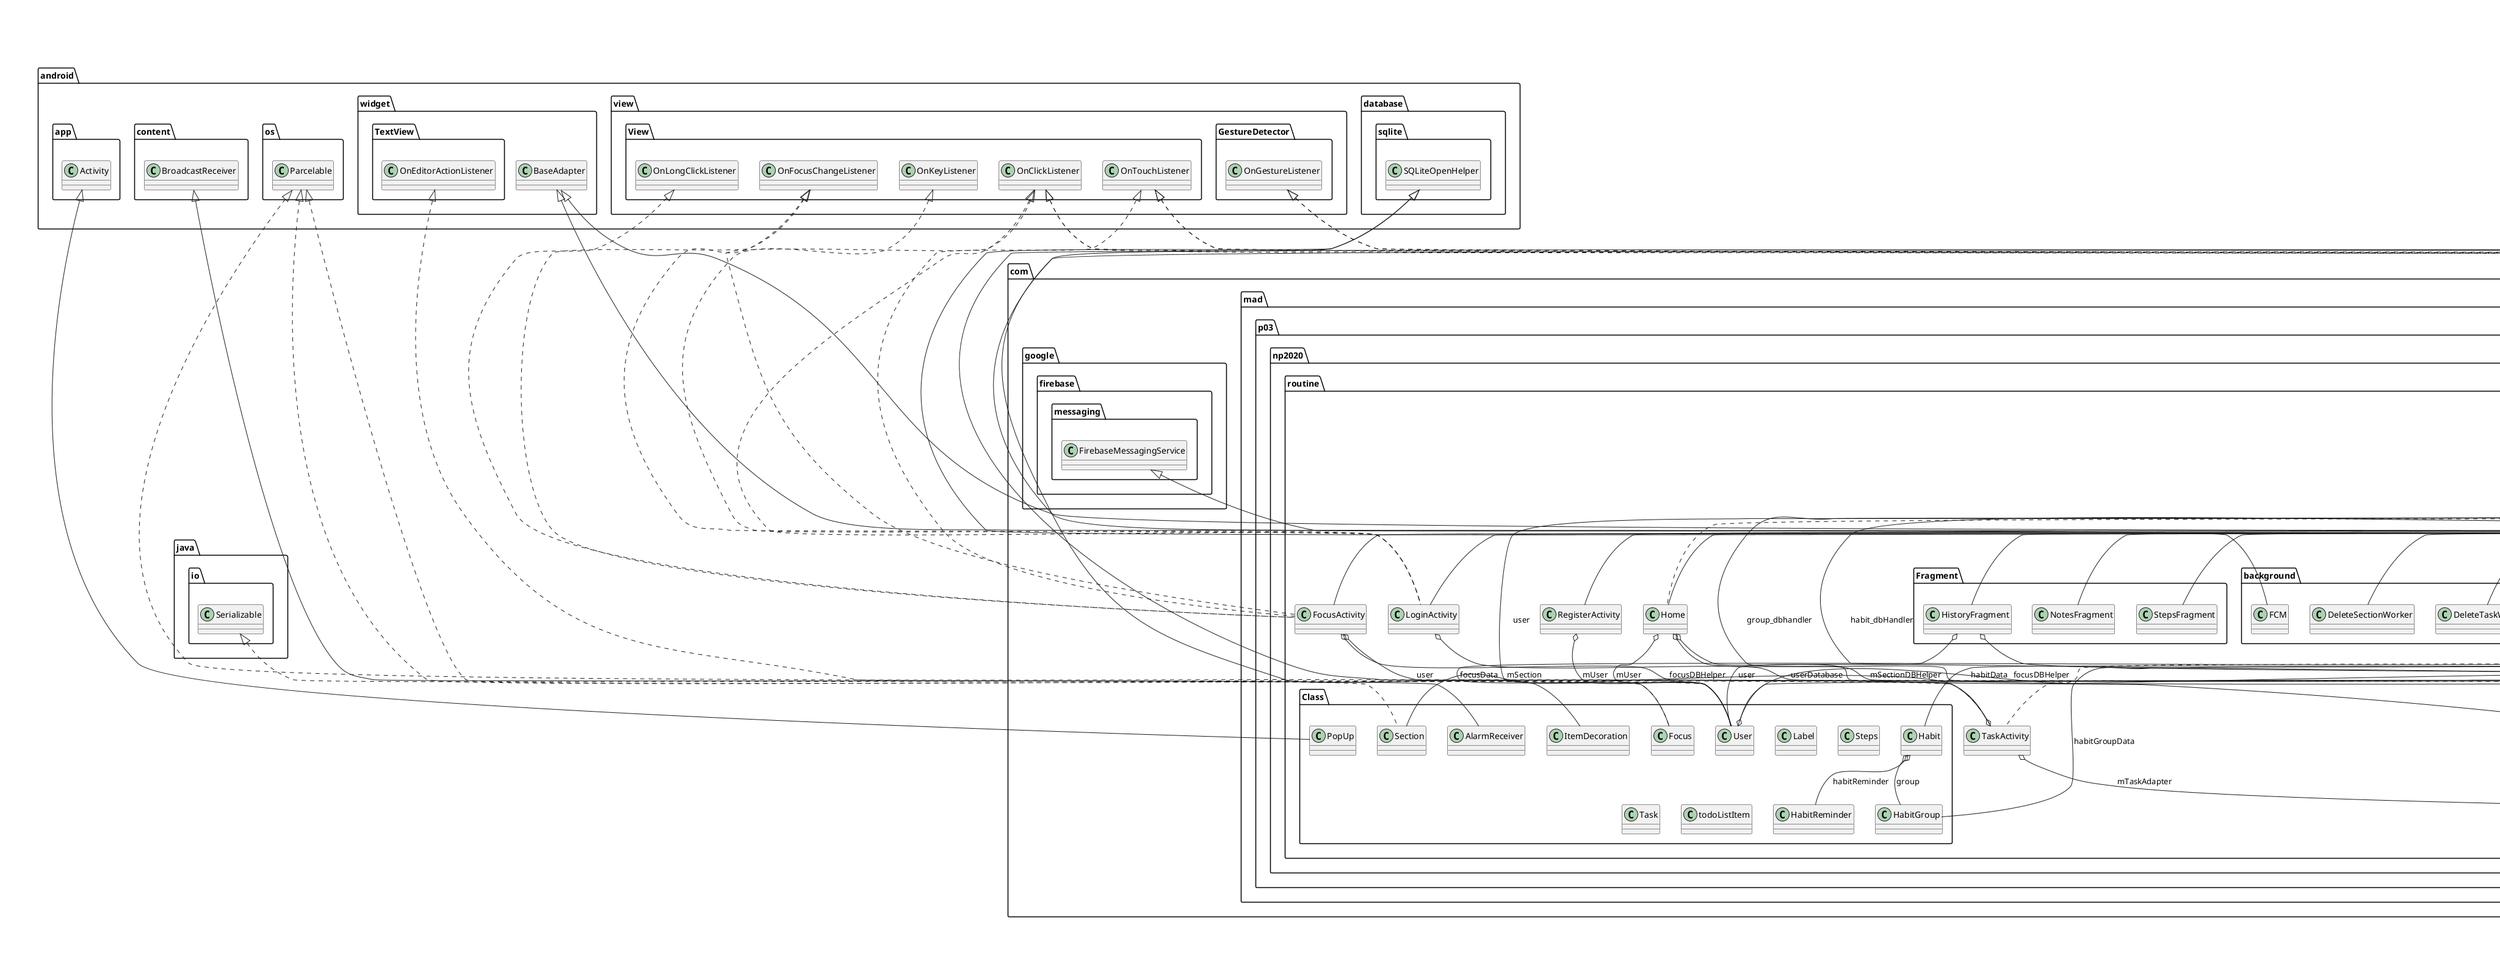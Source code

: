 @startuml

title __APP's Class Diagram__\n

  namespace com.mad.p03.np2020.routine {
    namespace Adapter {
      class com.mad.p03.np2020.routine.Adapter.FocusAdapter {
      }
    }
  }
  

  namespace com.mad.p03.np2020.routine {
    namespace Adapter {
      class com.mad.p03.np2020.routine.Adapter.HabitAdapter {
      }
    }
  }
  

  namespace com.mad.p03.np2020.routine {
    namespace Adapter {
      class com.mad.p03.np2020.routine.Adapter.HabitGroupAdapter {
      }
    }
  }
  

  namespace com.mad.p03.np2020.routine {
    namespace Adapter {
      interface com.mad.p03.np2020.routine.Adapter.HomeItemTouchHelperAdapter {
      }
    }
  }
  

  namespace com.mad.p03.np2020.routine {
    namespace Adapter {
      class com.mad.p03.np2020.routine.Adapter.HomePageAdapter {
      }
    }
  }
  

  namespace com.mad.p03.np2020.routine {
    namespace Adapter {
      class com.mad.p03.np2020.routine.Adapter.MyHomeItemTouchHelper {
      }
    }
  }
  

  namespace com.mad.p03.np2020.routine {
    namespace Adapter {
      class com.mad.p03.np2020.routine.Adapter.MySpinnerColorAdapter {
      }
    }
  }
  

  namespace com.mad.p03.np2020.routine {
    namespace Adapter {
      class com.mad.p03.np2020.routine.Adapter.MySpinnerIconsAdapter {
      }
    }
  }
  

  namespace com.mad.p03.np2020.routine {
    namespace Adapter {
      class com.mad.p03.np2020.routine.Adapter.MyTaskTouchHelper {
      }
    }
  }
  

  namespace com.mad.p03.np2020.routine {
    namespace Adapter {
      interface com.mad.p03.np2020.routine.Adapter.OnItemClickListener {
      }
    }
  }
  

  namespace com.mad.p03.np2020.routine {
    namespace Adapter {
      interface com.mad.p03.np2020.routine.Adapter.OnSectionListener {
      }
    }
  }
  

  namespace com.mad.p03.np2020.routine {
    namespace Adapter {
      class com.mad.p03.np2020.routine.Adapter.TaskAdapter {
      }
    }
  }
  

  namespace com.mad.p03.np2020.routine {
    namespace Adapter {
      interface com.mad.p03.np2020.routine.Adapter.TaskTouchHelperAdapter {
      }
    }
  }
  

  namespace com.mad.p03.np2020.routine {
    class com.mad.p03.np2020.routine.BlankViewModel {
    }
  }
  

  namespace com.mad.p03.np2020.routine {
    class com.mad.p03.np2020.routine.BuildConfig {
    }
  }
  

  namespace com.mad.p03.np2020.routine {
    class com.mad.p03.np2020.routine.CardActivity {
    }
  }
  

  namespace com.mad.p03.np2020.routine {
    namespace Class {
      class com.mad.p03.np2020.routine.Class.AlarmReceiver {
      }
    }
  }
  

  namespace com.mad.p03.np2020.routine {
    namespace Class {
      class com.mad.p03.np2020.routine.Adapter.CardAdapter {
      }
    }
  }
  

  namespace com.mad.p03.np2020.routine {
    namespace Class {
      class com.mad.p03.np2020.routine.ViewHolder.CardViewHolder {
      }
    }
  }
  

  namespace com.mad.p03.np2020.routine {
    namespace Class {
      class com.mad.p03.np2020.routine.Class.Focus {
      }
    }
  }
  

  namespace com.mad.p03.np2020.routine {
    namespace Class {
      class com.mad.p03.np2020.routine.Class.Habit {
      }
    }
  }
  

  namespace com.mad.p03.np2020.routine {
    namespace Class {
      class com.mad.p03.np2020.routine.Class.HabitGroup {
      }
    }
  }
  

  namespace com.mad.p03.np2020.routine {
    namespace Class {
      class com.mad.p03.np2020.routine.Class.HabitReminder {
      }
    }
  }
  

  namespace com.mad.p03.np2020.routine {
    namespace Class {
      class com.mad.p03.np2020.routine.Class.ItemDecoration {
      }
    }
  }
  

  namespace com.mad.p03.np2020.routine {
    namespace Class {
      class com.mad.p03.np2020.routine.Class.Label {
      }
    }
  }
  

  namespace com.mad.p03.np2020.routine {
    namespace Class {
      class com.mad.p03.np2020.routine.Class.PopUp {
      }
    }
  }
  

  namespace com.mad.p03.np2020.routine {
    namespace Class {
      class com.mad.p03.np2020.routine.Class.Section {
      }
    }
  }
  

  namespace com.mad.p03.np2020.routine {
    namespace Class {
      class com.mad.p03.np2020.routine.Class.Steps {
      }
    }
  }
  

  namespace com.mad.p03.np2020.routine {
    namespace Class {
      class com.mad.p03.np2020.routine.Class.Task {
      }
    }
  }
  

  namespace com.mad.p03.np2020.routine {
    namespace Class {
      class com.mad.p03.np2020.routine.Class.User {
      }
    }
  }
  

  namespace com.mad.p03.np2020.routine {
    namespace Class {
      class com.mad.p03.np2020.routine.Class.todoListItem {
      }
    }
  }
  

  namespace com.mad.p03.np2020.routine {
    class com.mad.p03.np2020.routine.DividerItemDecoration {
    }
  }
  

  namespace com.mad.p03.np2020.routine {
    class com.mad.p03.np2020.routine.FocusActivity {
    }
  }
  

  namespace com.mad.p03.np2020.routine {
    class com.mad.p03.np2020.routine.HabitActivity {
    }
  }
  

  namespace com.mad.p03.np2020.routine {
    class com.mad.p03.np2020.routine.Fragment.HistoryFragment {
    }
  }
  

  namespace com.mad.p03.np2020.routine {
    class com.mad.p03.np2020.routine.Home {
    }
  }
  

  namespace com.mad.p03.np2020.routine {
    class com.mad.p03.np2020.routine.LoginActivity {
    }
  }
  

  namespace com.mad.p03.np2020.routine {
    class com.mad.p03.np2020.routine.MainActivity {
    }
  }
  

  namespace com.mad.p03.np2020.routine {
    class com.mad.p03.np2020.routine.Fragment.NotesFragment {
    }
  }
  

  namespace com.mad.p03.np2020.routine {
    class com.mad.p03.np2020.routine.RegisterActivity {
    }
  }
  

  namespace com.mad.p03.np2020.routine {
    class com.mad.p03.np2020.routine.Settings {
    }
  }
  

  namespace com.mad.p03.np2020.routine {
    class com.mad.p03.np2020.routine.Fragment.StepsFragment {
    }
  }
  

  namespace com.mad.p03.np2020.routine {
    class com.mad.p03.np2020.routine.TaskActivity {
    }
  }
  

  namespace com.mad.p03.np2020.routine {
    namespace ViewHolder {
      class com.mad.p03.np2020.routine.ViewHolder.FocusViewHolder {
      }
    }
  }
  

  namespace com.mad.p03.np2020.routine {
    namespace ViewHolder {
      class com.mad.p03.np2020.routine.ViewHolder.HabitGroupHolder {
      }
    }
  }
  

  namespace com.mad.p03.np2020.routine {
    namespace ViewHolder {
      class com.mad.p03.np2020.routine.ViewHolder.HabitHolder {
      }
    }
  }
  

  namespace com.mad.p03.np2020.routine {
    namespace ViewHolder {
      class com.mad.p03.np2020.routine.ViewHolder.MyHomeViewHolder {
      }
    }
  }
  

  namespace com.mad.p03.np2020.routine {
    namespace ViewHolder {
      class com.mad.p03.np2020.routine.ViewHolder.TaskViewHolder {
      }
    }
  }
  

  namespace com.mad.p03.np2020.routine {
    namespace background {
      class com.mad.p03.np2020.routine.background.DeleteSectionWorker {
      }
    }
  }
  

  namespace com.mad.p03.np2020.routine {
    namespace background {
      class com.mad.p03.np2020.routine.background.DeleteTaskWorker {
      }
    }
  }
  

  namespace com.mad.p03.np2020.routine {
    namespace background {
      class com.mad.p03.np2020.routine.background.FCM {
      }
    }
  }
  

  namespace com.mad.p03.np2020.routine {
    namespace background {
      class com.mad.p03.np2020.routine.background.FocusWorker {
      }
    }
  }
  

  namespace com.mad.p03.np2020.routine {
    namespace background {
      class com.mad.p03.np2020.routine.background.HabitGroupWorker {
      }
    }
  }
  

  namespace com.mad.p03.np2020.routine {
    namespace background {
      class com.mad.p03.np2020.routine.background.HabitWorker {
      }
    }
  }
  

  namespace com.mad.p03.np2020.routine {
    namespace background {
      class com.mad.p03.np2020.routine.background.UploadDataWorker {
      }
    }
  }
  

  namespace com.mad.p03.np2020.routine {
    namespace background {
      class com.mad.p03.np2020.routine.background.UploadSectionWorker {
      }
    }
  }
  

  namespace com.mad.p03.np2020.routine {
    namespace background {
      class com.mad.p03.np2020.routine.background.UploadTaskWorker {
      }
    }
  }
  

  namespace com.mad.p03.np2020.routine {
    namespace database {
      class com.mad.p03.np2020.routine.database.CardDBHelper {
      }
    }
  }
  

  namespace com.mad.p03.np2020.routine {
    namespace database {
      class com.mad.p03.np2020.routine.database.DBHelper {
      }
    }
  }
  

  namespace com.mad.p03.np2020.routine {
    namespace database {
      class com.mad.p03.np2020.routine.database.FocusDBHelper {
      }
    }
  }
  

  namespace com.mad.p03.np2020.routine {
    namespace database {
      class com.mad.p03.np2020.routine.database.HabitDBHelper {
      }
    }
  }
  

  namespace com.mad.p03.np2020.routine {
    namespace database {
      class com.mad.p03.np2020.routine.database.HabitGroupDBHelper {
      }
    }
  }
  

  namespace com.mad.p03.np2020.routine {
    namespace database {
      interface com.mad.p03.np2020.routine.database.MyDatabaseListener {
      }
    }
  }
  

  namespace com.mad.p03.np2020.routine {
    namespace database {
      class com.mad.p03.np2020.routine.database.SectionDBHelper {
      }
    }
  }
  

  namespace com.mad.p03.np2020.routine {
    namespace database {
      class com.mad.p03.np2020.routine.database.TaskDBHelper {
      }
    }
  }
  

  namespace com.mad.p03.np2020.routine {
    namespace database {
      class com.mad.p03.np2020.routine.database.UserDBHelper {
      }
    }
  }
  

  com.mad.p03.np2020.routine.Adapter.FocusAdapter -up-|> androidx.recyclerview.widget.RecyclerView.Adapter
  com.mad.p03.np2020.routine.Adapter.FocusAdapter o-- com.mad.p03.np2020.routine.database.FocusDBHelper : focusDBHelper
  com.mad.p03.np2020.routine.Adapter.FocusAdapter o-- com.mad.p03.np2020.routine.Class.User : user
  com.mad.p03.np2020.routine.Adapter.HabitAdapter -up-|> androidx.recyclerview.widget.RecyclerView.Adapter
  com.mad.p03.np2020.routine.Adapter.HabitAdapter o-- com.mad.p03.np2020.routine.Class.Habit.HabitList : _habitList
  com.mad.p03.np2020.routine.Adapter.HabitAdapter o-- com.mad.p03.np2020.routine.database.HabitDBHelper : dbHandler
  com.mad.p03.np2020.routine.Adapter.HabitAdapter o-- com.mad.p03.np2020.routine.Adapter.OnItemClickListener : mListener
  com.mad.p03.np2020.routine.Adapter.HabitGroupAdapter -up-|> androidx.recyclerview.widget.RecyclerView.Adapter
  com.mad.p03.np2020.routine.Adapter.HabitGroupAdapter o-- com.mad.p03.np2020.routine.Adapter.OnItemClickListener : mListener
  com.mad.p03.np2020.routine.Adapter.HomePageAdapter .up.|> com.mad.p03.np2020.routine.Adapter.HomeItemTouchHelperAdapter
  com.mad.p03.np2020.routine.Adapter.HomePageAdapter .up.|> com.mad.p03.np2020.routine.Adapter.OnSectionListener
  com.mad.p03.np2020.routine.Adapter.HomePageAdapter -up-|> androidx.recyclerview.widget.RecyclerView.Adapter
  com.mad.p03.np2020.routine.Adapter.MyHomeItemTouchHelper -up-|> androidx.recyclerview.widget.ItemTouchHelper.Callback
  com.mad.p03.np2020.routine.Adapter.MyHomeItemTouchHelper o-- com.mad.p03.np2020.routine.Adapter.HomeItemTouchHelperAdapter : mAdapter
  com.mad.p03.np2020.routine.Adapter.MySpinnerColorAdapter -up-|> android.widget.BaseAdapter
  com.mad.p03.np2020.routine.Adapter.MySpinnerIconsAdapter -up-|> android.widget.BaseAdapter
  com.mad.p03.np2020.routine.Adapter.MyTaskTouchHelper -up-|> androidx.recyclerview.widget.ItemTouchHelper.Callback
  com.mad.p03.np2020.routine.Adapter.MyTaskTouchHelper o-- com.mad.p03.np2020.routine.Adapter.TaskTouchHelperAdapter : mTaskTouchHelperAdapter
  com.mad.p03.np2020.routine.Adapter.TaskAdapter .up.|> com.mad.p03.np2020.routine.Adapter.TaskTouchHelperAdapter
  com.mad.p03.np2020.routine.Adapter.TaskAdapter -up-|> androidx.recyclerview.widget.RecyclerView.Adapter
  com.mad.p03.np2020.routine.BlankViewModel -up-|> androidx.lifecycle.ViewModel
  com.mad.p03.np2020.routine.CardActivity -up-|> androidx.appcompat.app.AppCompatActivity
  com.mad.p03.np2020.routine.Class.AlarmReceiver -up-|> android.content.BroadcastReceiver
  com.mad.p03.np2020.routine.Adapter.CardAdapter -up-|> androidx.recyclerview.widget.RecyclerView.Adapter
  com.mad.p03.np2020.routine.ViewHolder.CardViewHolder -up-|> androidx.recyclerview.widget.RecyclerView.ViewHolder
  com.mad.p03.np2020.routine.Class.Focus .up.|> android.os.Parcelable
  com.mad.p03.np2020.routine.Class.Habit o-- com.mad.p03.np2020.routine.Class.HabitGroup : group
  com.mad.p03.np2020.routine.Class.Habit o-- com.mad.p03.np2020.routine.Class.HabitReminder : habitReminder
  com.mad.p03.np2020.routine.Class.ItemDecoration -up-|> androidx.recyclerview.widget.RecyclerView.ItemDecoration
  com.mad.p03.np2020.routine.Class.PopUp -up-|> android.app.Activity
  com.mad.p03.np2020.routine.Class.Section .up.|> java.io.Serializable
  com.mad.p03.np2020.routine.Class.User .up.|> android.os.Parcelable
  com.mad.p03.np2020.routine.Class.User o-- com.mad.p03.np2020.routine.database.FocusDBHelper : focusDBHelper
  com.mad.p03.np2020.routine.DividerItemDecoration -up-|> androidx.recyclerview.widget.RecyclerView.ItemDecoration
  com.mad.p03.np2020.routine.FocusActivity .up.|> android.view.View.OnClickListener
  com.mad.p03.np2020.routine.FocusActivity .up.|> android.view.View.OnFocusChangeListener
  com.mad.p03.np2020.routine.FocusActivity .up.|> android.view.View.OnLongClickListener
  com.mad.p03.np2020.routine.FocusActivity .up.|> android.view.View.OnTouchListener
  com.mad.p03.np2020.routine.FocusActivity .up.|> com.mad.p03.np2020.routine.Fragment.HistoryFragment.OnFragmentInteractionListener
  com.mad.p03.np2020.routine.FocusActivity -up-|> androidx.appcompat.app.AppCompatActivity
  com.mad.p03.np2020.routine.FocusActivity o-- com.mad.p03.np2020.routine.database.FocusDBHelper : focusDBHelper
  com.mad.p03.np2020.routine.FocusActivity o-- com.mad.p03.np2020.routine.Class.User : user
  com.mad.p03.np2020.routine.HabitActivity .up.|> android.view.View.OnClickListener
  com.mad.p03.np2020.routine.HabitActivity .up.|> com.mad.p03.np2020.routine.Adapter.OnItemClickListener
  com.mad.p03.np2020.routine.HabitActivity -up-|> androidx.appcompat.app.AppCompatActivity
  com.mad.p03.np2020.routine.HabitActivity o-- com.mad.p03.np2020.routine.Adapter.HabitGroupAdapter : groupAdapter
  com.mad.p03.np2020.routine.HabitActivity o-- com.mad.p03.np2020.routine.database.HabitGroupDBHelper : group_dbhandler
  com.mad.p03.np2020.routine.HabitActivity o-- com.mad.p03.np2020.routine.Adapter.HabitAdapter : habitAdapter
  com.mad.p03.np2020.routine.HabitActivity o-- com.mad.p03.np2020.routine.database.HabitDBHelper : habit_dbHandler
  com.mad.p03.np2020.routine.HabitActivity o-- com.mad.p03.np2020.routine.Class.User : user
  com.mad.p03.np2020.routine.Fragment.HistoryFragment -up-|> androidx.fragment.app.Fragment
  com.mad.p03.np2020.routine.Fragment.HistoryFragment o-- com.mad.p03.np2020.routine.database.FocusDBHelper : focusDBHelper
  com.mad.p03.np2020.routine.Fragment.HistoryFragment o-- com.mad.p03.np2020.routine.Fragment.HistoryFragment.OnFragmentInteractionListener : mListener
  com.mad.p03.np2020.routine.Fragment.HistoryFragment o-- com.mad.p03.np2020.routine.Class.User : user
  com.mad.p03.np2020.routine.Home .up.|> com.mad.p03.np2020.routine.database.MyDatabaseListener
  com.mad.p03.np2020.routine.Home -up-|> androidx.appcompat.app.AppCompatActivity
  com.mad.p03.np2020.routine.Home o-- com.mad.p03.np2020.routine.Adapter.HomePageAdapter : mHomePageAdapter
  com.mad.p03.np2020.routine.Home o-- com.mad.p03.np2020.routine.database.SectionDBHelper : mSectionDBHelper
  com.mad.p03.np2020.routine.Home o-- com.mad.p03.np2020.routine.Class.User : mUser
  com.mad.p03.np2020.routine.LoginActivity .up.|> android.view.View.OnClickListener
  com.mad.p03.np2020.routine.LoginActivity .up.|> android.view.View.OnFocusChangeListener
  com.mad.p03.np2020.routine.LoginActivity .up.|> android.view.View.OnKeyListener
  com.mad.p03.np2020.routine.LoginActivity -up-|> androidx.appcompat.app.AppCompatActivity
  com.mad.p03.np2020.routine.LoginActivity o-- com.mad.p03.np2020.routine.database.UserDBHelper : userDatabase
  com.mad.p03.np2020.routine.MainActivity -up-|> androidx.appcompat.app.AppCompatActivity
  com.mad.p03.np2020.routine.Fragment.NotesFragment -up-|> androidx.fragment.app.Fragment
  com.mad.p03.np2020.routine.RegisterActivity -up-|> androidx.appcompat.app.AppCompatActivity
  com.mad.p03.np2020.routine.RegisterActivity o-- com.mad.p03.np2020.routine.Class.User : mUser
  com.mad.p03.np2020.routine.Settings -up-|> androidx.appcompat.app.AppCompatActivity
  com.mad.p03.np2020.routine.Fragment.StepsFragment -up-|> androidx.fragment.app.Fragment
  com.mad.p03.np2020.routine.TaskActivity .up.|> android.widget.TextView.OnEditorActionListener
  com.mad.p03.np2020.routine.TaskActivity .up.|> com.mad.p03.np2020.routine.database.MyDatabaseListener
  com.mad.p03.np2020.routine.TaskActivity -up-|> androidx.appcompat.app.AppCompatActivity
  com.mad.p03.np2020.routine.TaskActivity o-- com.mad.p03.np2020.routine.Class.Section : mSection
  com.mad.p03.np2020.routine.TaskActivity o-- com.mad.p03.np2020.routine.Adapter.TaskAdapter : mTaskAdapter
  com.mad.p03.np2020.routine.ViewHolder.FocusViewHolder .up.|> android.view.View.OnClickListener
  com.mad.p03.np2020.routine.ViewHolder.FocusViewHolder -up-|> androidx.recyclerview.widget.RecyclerView.ViewHolder
  com.mad.p03.np2020.routine.ViewHolder.FocusViewHolder o-- com.mad.p03.np2020.routine.Adapter.FocusAdapter : adapter
  com.mad.p03.np2020.routine.ViewHolder.HabitGroupHolder -up-|> androidx.recyclerview.widget.RecyclerView.ViewHolder
  com.mad.p03.np2020.routine.ViewHolder.HabitHolder -up-|> androidx.recyclerview.widget.RecyclerView.ViewHolder
  com.mad.p03.np2020.routine.ViewHolder.MyHomeViewHolder .up.|> android.view.GestureDetector.OnGestureListener
  com.mad.p03.np2020.routine.ViewHolder.MyHomeViewHolder .up.|> android.view.View.OnTouchListener
  com.mad.p03.np2020.routine.ViewHolder.MyHomeViewHolder -up-|> androidx.recyclerview.widget.RecyclerView.ViewHolder
  com.mad.p03.np2020.routine.ViewHolder.MyHomeViewHolder o-- com.mad.p03.np2020.routine.Adapter.OnSectionListener : mOnSectionListener
  com.mad.p03.np2020.routine.ViewHolder.TaskViewHolder .up.|> android.view.GestureDetector.OnGestureListener
  com.mad.p03.np2020.routine.ViewHolder.TaskViewHolder .up.|> android.view.View.OnTouchListener
  com.mad.p03.np2020.routine.ViewHolder.TaskViewHolder -up-|> androidx.recyclerview.widget.RecyclerView.ViewHolder
  com.mad.p03.np2020.routine.ViewHolder.TaskViewHolder o-- com.mad.p03.np2020.routine.Adapter.TaskTouchHelperAdapter : mTaskTouchHelperAdapter
  com.mad.p03.np2020.routine.background.DeleteSectionWorker -up-|> androidx.work.Worker
  com.mad.p03.np2020.routine.background.DeleteTaskWorker -up-|> androidx.work.Worker
  com.mad.p03.np2020.routine.background.FCM -up-|> com.google.firebase.messaging.FirebaseMessagingService
  com.mad.p03.np2020.routine.background.FocusWorker -up-|> androidx.work.Worker
  com.mad.p03.np2020.routine.background.FocusWorker o-- com.mad.p03.np2020.routine.Class.Focus : focusData
  com.mad.p03.np2020.routine.background.HabitGroupWorker -up-|> androidx.work.Worker
  com.mad.p03.np2020.routine.background.HabitGroupWorker o-- com.mad.p03.np2020.routine.Class.HabitGroup : habitGroupData
  com.mad.p03.np2020.routine.background.HabitWorker -up-|> androidx.work.Worker
  com.mad.p03.np2020.routine.background.HabitWorker o-- com.mad.p03.np2020.routine.Class.Habit : habitData
  com.mad.p03.np2020.routine.background.UploadDataWorker -up-|> androidx.work.Worker
  com.mad.p03.np2020.routine.background.UploadSectionWorker -up-|> androidx.work.Worker
  com.mad.p03.np2020.routine.background.UploadTaskWorker -up-|> androidx.work.Worker
  com.mad.p03.np2020.routine.database.CardDBHelper -up-|> android.database.sqlite.SQLiteOpenHelper
  com.mad.p03.np2020.routine.database.DBHelper -up-|> android.database.sqlite.SQLiteOpenHelper
  com.mad.p03.np2020.routine.database.FocusDBHelper .up.|> android.os.Parcelable
  com.mad.p03.np2020.routine.database.FocusDBHelper -up-|> com.mad.p03.np2020.routine.database.DBHelper
  com.mad.p03.np2020.routine.database.HabitDBHelper -up-|> com.mad.p03.np2020.routine.database.DBHelper
  com.mad.p03.np2020.routine.database.HabitGroupDBHelper -up-|> com.mad.p03.np2020.routine.database.DBHelper
  com.mad.p03.np2020.routine.database.SectionDBHelper -up-|> com.mad.p03.np2020.routine.database.DBHelper
  com.mad.p03.np2020.routine.database.TaskDBHelper -up-|> com.mad.p03.np2020.routine.database.DBHelper
  com.mad.p03.np2020.routine.database.UserDBHelper -up-|> com.mad.p03.np2020.routine.database.DBHelper


right footer


PlantUML diagram generated by SketchIt! (https://bitbucket.org/pmesmeur/sketch.it)
For more information about this tool, please contact philippe.mesmeur@gmail.com
endfooter

@enduml
